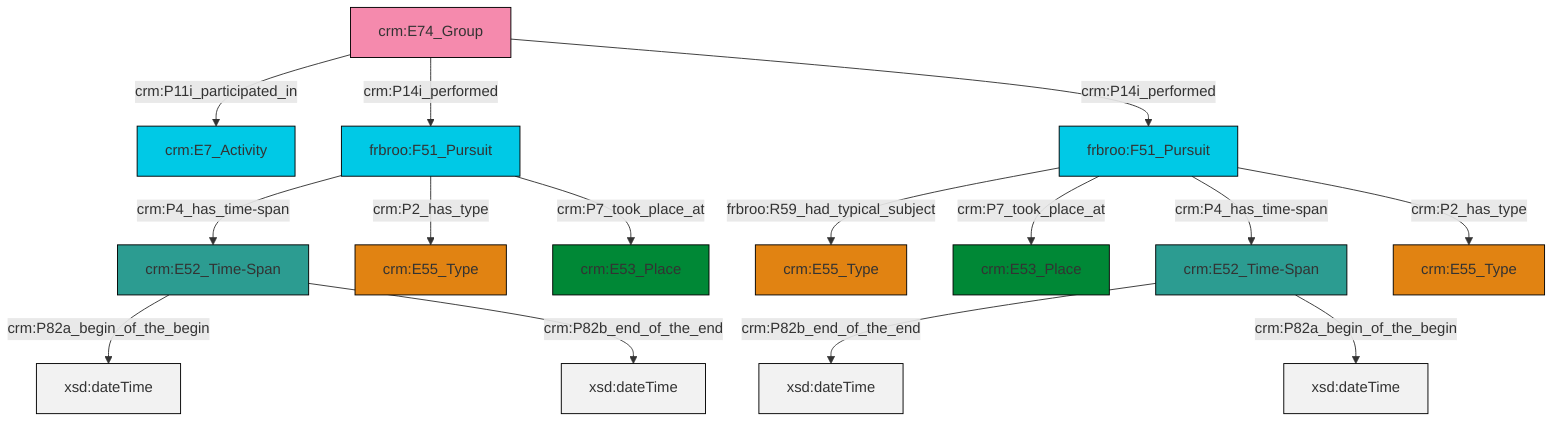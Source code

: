 graph TD
classDef Literal fill:#f2f2f2,stroke:#000000;
classDef CRM_Entity fill:#FFFFFF,stroke:#000000;
classDef Temporal_Entity fill:#00C9E6, stroke:#000000;
classDef Type fill:#E18312, stroke:#000000;
classDef Time-Span fill:#2C9C91, stroke:#000000;
classDef Appellation fill:#FFEB7F, stroke:#000000;
classDef Place fill:#008836, stroke:#000000;
classDef Persistent_Item fill:#B266B2, stroke:#000000;
classDef Conceptual_Object fill:#FFD700, stroke:#000000;
classDef Physical_Thing fill:#D2B48C, stroke:#000000;
classDef Actor fill:#f58aad, stroke:#000000;
classDef PC_Classes fill:#4ce600, stroke:#000000;
classDef Multi fill:#cccccc,stroke:#000000;

4["crm:E52_Time-Span"]:::Time-Span -->|crm:P82a_begin_of_the_begin| 5[xsd:dateTime]:::Literal
10["frbroo:F51_Pursuit"]:::Temporal_Entity -->|frbroo:R59_had_typical_subject| 11["crm:E55_Type"]:::Type
12["frbroo:F51_Pursuit"]:::Temporal_Entity -->|crm:P4_has_time-span| 4["crm:E52_Time-Span"]:::Time-Span
6["crm:E52_Time-Span"]:::Time-Span -->|crm:P82b_end_of_the_end| 15[xsd:dateTime]:::Literal
6["crm:E52_Time-Span"]:::Time-Span -->|crm:P82a_begin_of_the_begin| 16[xsd:dateTime]:::Literal
10["frbroo:F51_Pursuit"]:::Temporal_Entity -->|crm:P7_took_place_at| 20["crm:E53_Place"]:::Place
0["crm:E74_Group"]:::Actor -->|crm:P11i_participated_in| 13["crm:E7_Activity"]:::Temporal_Entity
10["frbroo:F51_Pursuit"]:::Temporal_Entity -->|crm:P4_has_time-span| 6["crm:E52_Time-Span"]:::Time-Span
10["frbroo:F51_Pursuit"]:::Temporal_Entity -->|crm:P2_has_type| 17["crm:E55_Type"]:::Type
12["frbroo:F51_Pursuit"]:::Temporal_Entity -->|crm:P2_has_type| 8["crm:E55_Type"]:::Type
0["crm:E74_Group"]:::Actor -->|crm:P14i_performed| 12["frbroo:F51_Pursuit"]:::Temporal_Entity
0["crm:E74_Group"]:::Actor -->|crm:P14i_performed| 10["frbroo:F51_Pursuit"]:::Temporal_Entity
4["crm:E52_Time-Span"]:::Time-Span -->|crm:P82b_end_of_the_end| 27[xsd:dateTime]:::Literal
12["frbroo:F51_Pursuit"]:::Temporal_Entity -->|crm:P7_took_place_at| 2["crm:E53_Place"]:::Place